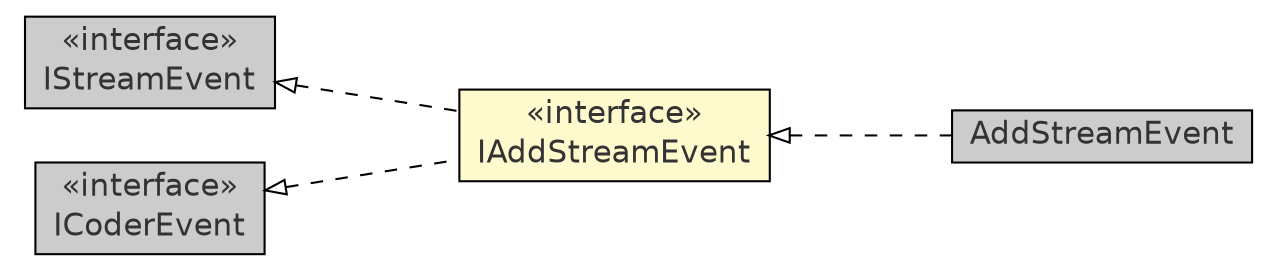 #!/usr/local/bin/dot
#
# Class diagram 
# Generated by UmlGraph version 4.8 (http://www.spinellis.gr/sw/umlgraph)
#

digraph G {
	edge [fontname="Helvetica",fontsize=10,labelfontname="Helvetica",labelfontsize=10];
	node [fontname="Helvetica",fontsize=10,shape=plaintext];
	rankdir=LR;
	ranksep=1;
	// com.xuggle.mediatool.event.IStreamEvent
	c20149 [label=<<table border="0" cellborder="1" cellspacing="0" cellpadding="2" port="p" bgcolor="grey80" href="./IStreamEvent.html">
		<tr><td><table border="0" cellspacing="0" cellpadding="1">
			<tr><td> &laquo;interface&raquo; </td></tr>
			<tr><td> IStreamEvent </td></tr>
		</table></td></tr>
		</table>>, fontname="Helvetica", fontcolor="grey20", fontsize=15.0];
	// com.xuggle.mediatool.event.AddStreamEvent
	c20152 [label=<<table border="0" cellborder="1" cellspacing="0" cellpadding="2" port="p" bgcolor="grey80" href="./AddStreamEvent.html">
		<tr><td><table border="0" cellspacing="0" cellpadding="1">
			<tr><td> AddStreamEvent </td></tr>
		</table></td></tr>
		</table>>, fontname="Helvetica", fontcolor="grey20", fontsize=15.0];
	// com.xuggle.mediatool.event.IAddStreamEvent
	c20156 [label=<<table border="0" cellborder="1" cellspacing="0" cellpadding="2" port="p" bgcolor="lemonChiffon" href="./IAddStreamEvent.html">
		<tr><td><table border="0" cellspacing="0" cellpadding="1">
			<tr><td> &laquo;interface&raquo; </td></tr>
			<tr><td> IAddStreamEvent </td></tr>
		</table></td></tr>
		</table>>, fontname="Helvetica", fontcolor="grey20", fontsize=15.0];
	// com.xuggle.mediatool.event.ICoderEvent
	c20169 [label=<<table border="0" cellborder="1" cellspacing="0" cellpadding="2" port="p" bgcolor="grey80" href="./ICoderEvent.html">
		<tr><td><table border="0" cellspacing="0" cellpadding="1">
			<tr><td> &laquo;interface&raquo; </td></tr>
			<tr><td> ICoderEvent </td></tr>
		</table></td></tr>
		</table>>, fontname="Helvetica", fontcolor="grey20", fontsize=15.0];
	//com.xuggle.mediatool.event.AddStreamEvent implements com.xuggle.mediatool.event.IAddStreamEvent
	c20156:p -> c20152:p [dir=back,arrowtail=empty,style=dashed];
	//com.xuggle.mediatool.event.IAddStreamEvent implements com.xuggle.mediatool.event.IStreamEvent
	c20149:p -> c20156:p [dir=back,arrowtail=empty,style=dashed];
	//com.xuggle.mediatool.event.IAddStreamEvent implements com.xuggle.mediatool.event.ICoderEvent
	c20169:p -> c20156:p [dir=back,arrowtail=empty,style=dashed];
}

